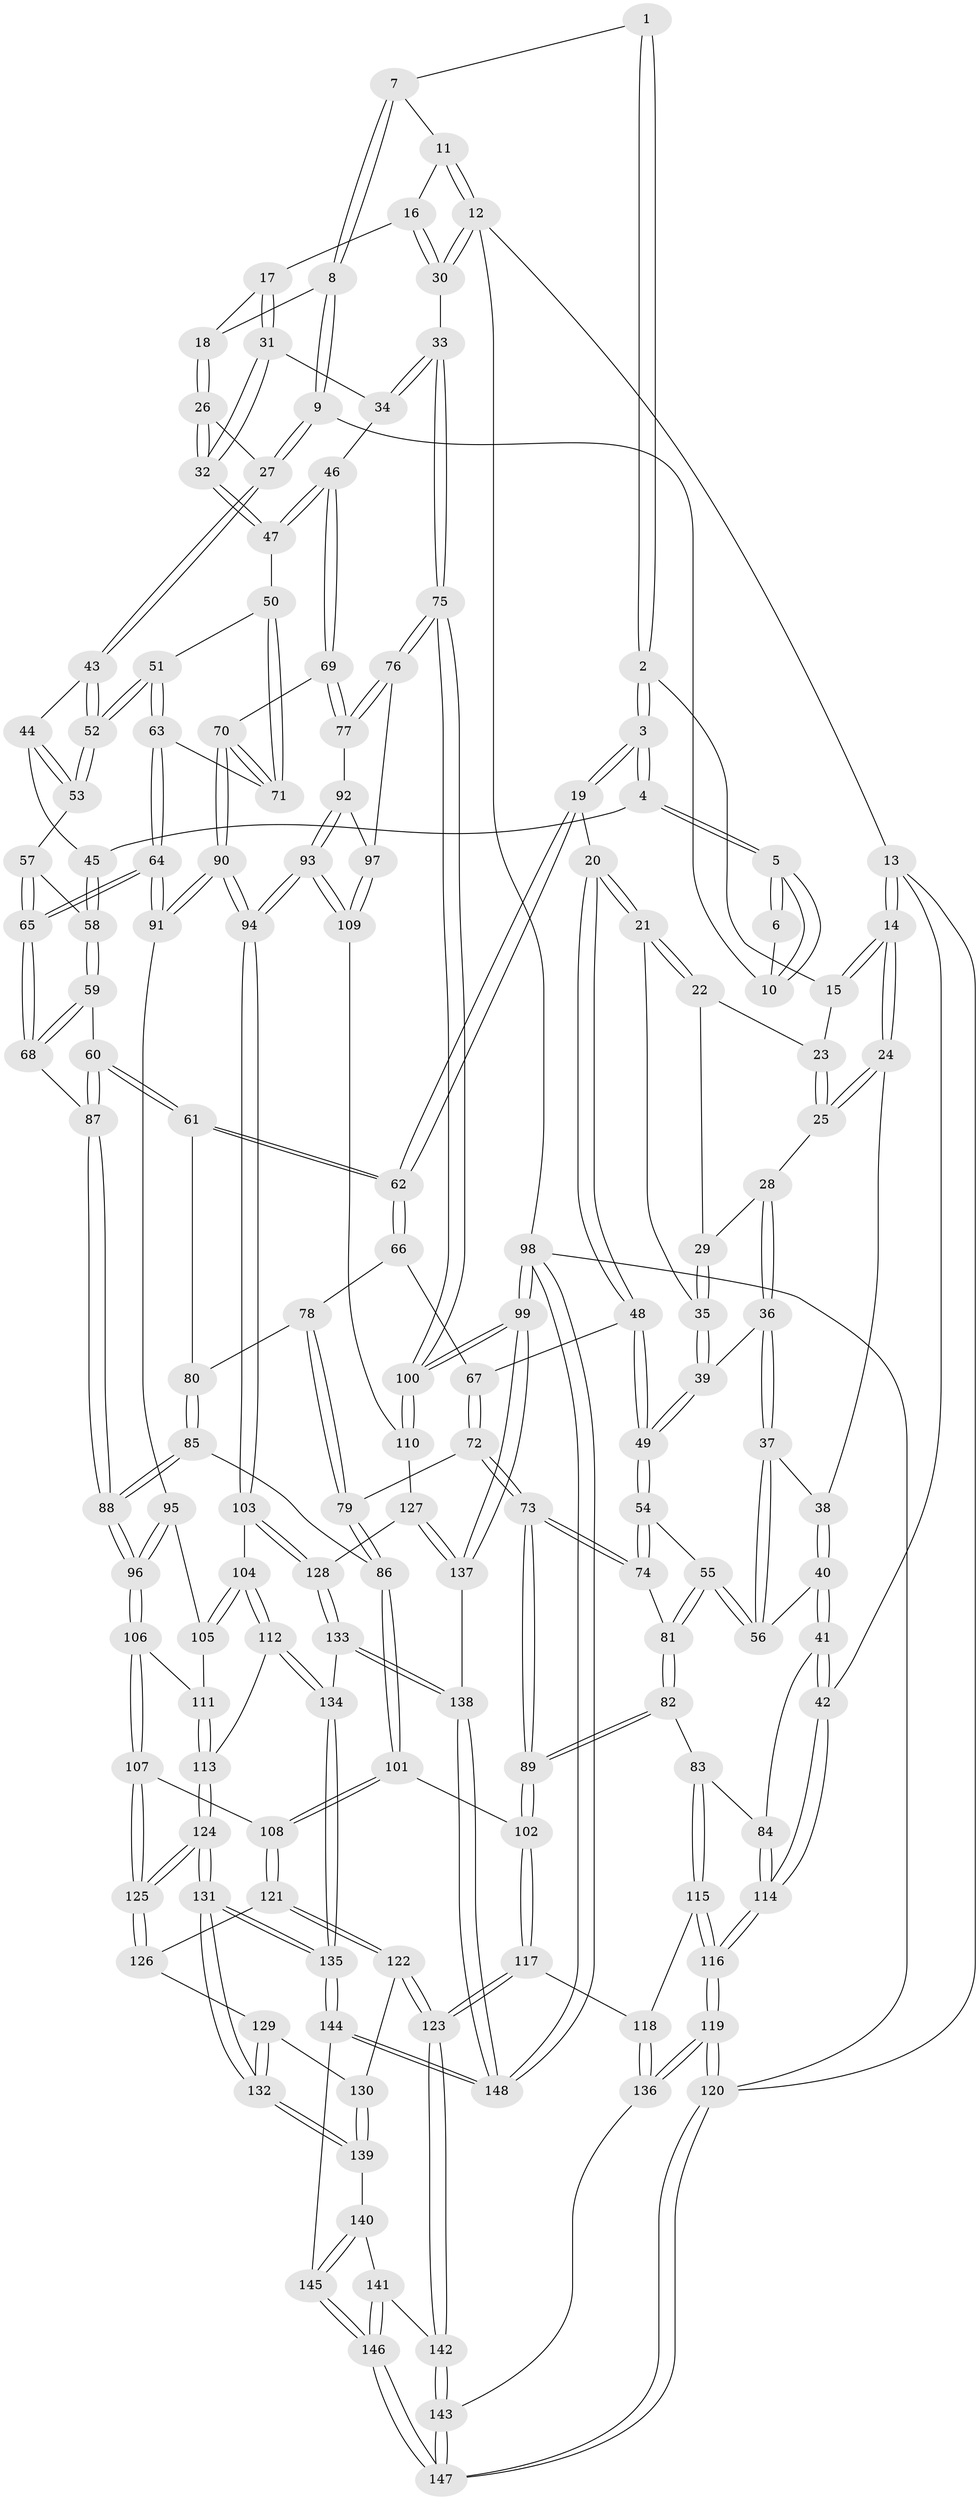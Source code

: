 // coarse degree distribution, {4: 0.43010752688172044, 5: 0.3548387096774194, 2: 0.010752688172043012, 7: 0.010752688172043012, 6: 0.08602150537634409, 3: 0.10752688172043011}
// Generated by graph-tools (version 1.1) at 2025/52/02/27/25 19:52:43]
// undirected, 148 vertices, 367 edges
graph export_dot {
graph [start="1"]
  node [color=gray90,style=filled];
  1 [pos="+0.7090480567362941+0"];
  2 [pos="+0.35381102879168047+0"];
  3 [pos="+0.47324795496905303+0.16673045318305613"];
  4 [pos="+0.47940735459022416+0.16774634899162497"];
  5 [pos="+0.4912860138622078+0.16404893908816665"];
  6 [pos="+0.6457500423139706+0"];
  7 [pos="+0.7791293930661435+0"];
  8 [pos="+0.7950895271874573+0"];
  9 [pos="+0.714136031567069+0.14405588663810023"];
  10 [pos="+0.6499287748163398+0.1341576545025909"];
  11 [pos="+0.9756534957483832+0"];
  12 [pos="+1+0"];
  13 [pos="+0+0"];
  14 [pos="+0+0"];
  15 [pos="+0.3176158677953246+0"];
  16 [pos="+0.9578934030221783+0.10152960154365388"];
  17 [pos="+0.9447362399583519+0.1072517853376209"];
  18 [pos="+0.8736791529854098+0.07452518546677382"];
  19 [pos="+0.44175851135986133+0.19927958079979488"];
  20 [pos="+0.42321608659415566+0.20928867721683506"];
  21 [pos="+0.37276866713263807+0.20188526291624154"];
  22 [pos="+0.24900185117532955+0.10571598771596331"];
  23 [pos="+0.25390113382235574+0.04391041322887195"];
  24 [pos="+0+0"];
  25 [pos="+0.15270248527634386+0.12706022591765648"];
  26 [pos="+0.7748547990772398+0.2105416262244228"];
  27 [pos="+0.7677247586596115+0.20920037576349576"];
  28 [pos="+0.18509654776120235+0.16555181778811484"];
  29 [pos="+0.2143534898982679+0.15390202333025052"];
  30 [pos="+1+0.11461407080469439"];
  31 [pos="+0.9237682212378058+0.18815119201695968"];
  32 [pos="+0.7850409017880559+0.21655105535800695"];
  33 [pos="+1+0.21165612291479846"];
  34 [pos="+0.9607744574711116+0.23673173465920241"];
  35 [pos="+0.3053938009090311+0.2068327709814233"];
  36 [pos="+0.16364585574178112+0.24642204629370923"];
  37 [pos="+0.13702191854596016+0.2597363307372442"];
  38 [pos="+0+0.004095739882978592"];
  39 [pos="+0.20879862354867268+0.2601707013056662"];
  40 [pos="+0.07236322877913856+0.32889177286459265"];
  41 [pos="+0.017681719066827535+0.3450244874189991"];
  42 [pos="+0+0.3852895800234987"];
  43 [pos="+0.7348036378492617+0.24627323914456123"];
  44 [pos="+0.6703778012650753+0.25767357920474515"];
  45 [pos="+0.5545718504560269+0.24470446280836797"];
  46 [pos="+0.9209588785776989+0.32950527561839704"];
  47 [pos="+0.8328955858775071+0.2946586976116174"];
  48 [pos="+0.36180441874311636+0.3075809276650538"];
  49 [pos="+0.27798604601407123+0.3479104862923922"];
  50 [pos="+0.8086687528451024+0.3414485292871044"];
  51 [pos="+0.7207937917451869+0.39611888549526786"];
  52 [pos="+0.7066672637530885+0.3303049740329027"];
  53 [pos="+0.6361057925805391+0.3191797031775579"];
  54 [pos="+0.2742641268495757+0.3548826636449351"];
  55 [pos="+0.12223317640226455+0.3690908013520295"];
  56 [pos="+0.08307360560245519+0.3280541032420352"];
  57 [pos="+0.6271579985457251+0.32036923353222907"];
  58 [pos="+0.5873816141798576+0.30826753832065656"];
  59 [pos="+0.5785185741667568+0.3459198629977544"];
  60 [pos="+0.505244369394901+0.39744646746413465"];
  61 [pos="+0.4956778984927826+0.3899376659978596"];
  62 [pos="+0.49492930041714484+0.3881382008709711"];
  63 [pos="+0.7206093583266564+0.3968817548108397"];
  64 [pos="+0.6822575930351326+0.4466010084047666"];
  65 [pos="+0.6583633839072285+0.43451111270262827"];
  66 [pos="+0.3832338273813065+0.36373446258926007"];
  67 [pos="+0.3767361023989719+0.3515277876755071"];
  68 [pos="+0.6229204845141217+0.4249136725522115"];
  69 [pos="+0.953261366964315+0.39430179239974816"];
  70 [pos="+0.8522009187029304+0.44083699797250075"];
  71 [pos="+0.8462778558870316+0.4361476718307707"];
  72 [pos="+0.31446490079517087+0.46870343282170124"];
  73 [pos="+0.29348674714181106+0.47100742368720655"];
  74 [pos="+0.2726193640103773+0.4115651965936675"];
  75 [pos="+1+0.4225386522531269"];
  76 [pos="+1+0.4194098206693275"];
  77 [pos="+0.9710962310274754+0.4029945592896639"];
  78 [pos="+0.3925001507979933+0.38918541114352895"];
  79 [pos="+0.35804051509795665+0.4699259283133109"];
  80 [pos="+0.43272423428118273+0.4157047873035153"];
  81 [pos="+0.1447328339594686+0.43043462221907935"];
  82 [pos="+0.14472983606457898+0.4862442423680977"];
  83 [pos="+0.10111804988594171+0.5219934772287633"];
  84 [pos="+0.09575334240978493+0.5187590792642423"];
  85 [pos="+0.4178199181151433+0.49626841536158095"];
  86 [pos="+0.41489812310904944+0.4973934685366763"];
  87 [pos="+0.5266105727338226+0.4457075307315923"];
  88 [pos="+0.5099577164218502+0.500478440917759"];
  89 [pos="+0.25939605036974794+0.5271435908517895"];
  90 [pos="+0.8060489123700876+0.574802960217912"];
  91 [pos="+0.6854953712730147+0.46831464516563454"];
  92 [pos="+0.9422670075160632+0.4847786247892242"];
  93 [pos="+0.833639022499426+0.5966326142102877"];
  94 [pos="+0.8147562514452724+0.6010052144687309"];
  95 [pos="+0.6701703905428271+0.4845196566281655"];
  96 [pos="+0.5421558344614377+0.5578399329569811"];
  97 [pos="+0.9606711888197371+0.5480544966328692"];
  98 [pos="+1+1"];
  99 [pos="+1+0.9209318382084685"];
  100 [pos="+1+0.6788799078491551"];
  101 [pos="+0.3962985864346264+0.5651216349547523"];
  102 [pos="+0.2702300360392987+0.5881744016879094"];
  103 [pos="+0.8063326141160234+0.6242092520582675"];
  104 [pos="+0.7901381525673203+0.6301523962790917"];
  105 [pos="+0.6561077368545534+0.5639719525152389"];
  106 [pos="+0.5419163606850473+0.5986841401179455"];
  107 [pos="+0.5411688422677363+0.603681075870718"];
  108 [pos="+0.43609199560197826+0.6227232366058112"];
  109 [pos="+0.9484973724961382+0.592667058266846"];
  110 [pos="+1+0.6258319957938915"];
  111 [pos="+0.654725461909053+0.5661993583586215"];
  112 [pos="+0.6912075225533364+0.6744355529152182"];
  113 [pos="+0.665789537814609+0.6704763412765229"];
  114 [pos="+0+0.3987179066762879"];
  115 [pos="+0.09452604504114755+0.559749507777522"];
  116 [pos="+0+0.6271884298820245"];
  117 [pos="+0.24036326575021064+0.7027206700609869"];
  118 [pos="+0.1466410320226342+0.7062105248974115"];
  119 [pos="+0+0.8277735527572263"];
  120 [pos="+0+1"];
  121 [pos="+0.4003210152241795+0.6792934254749847"];
  122 [pos="+0.3285450304598764+0.7243732275066131"];
  123 [pos="+0.2721399861844409+0.7279358307974277"];
  124 [pos="+0.5814922368004594+0.6722423007826553"];
  125 [pos="+0.5780601634255622+0.6691394371593455"];
  126 [pos="+0.4750444532033107+0.7152267274939561"];
  127 [pos="+0.8604484600250809+0.7398256405006693"];
  128 [pos="+0.8600898267611307+0.7396621085188948"];
  129 [pos="+0.4735651284295961+0.7352481239690113"];
  130 [pos="+0.42995229853746914+0.7935493272021141"];
  131 [pos="+0.5643620375108381+0.8202960635674368"];
  132 [pos="+0.5642305604087233+0.8202773604908982"];
  133 [pos="+0.7705377904620789+0.8325851583466465"];
  134 [pos="+0.7011975426881463+0.8349363415873989"];
  135 [pos="+0.6178052810010165+0.8918584520980621"];
  136 [pos="+0.06393475840847887+0.7571749320291624"];
  137 [pos="+1+0.8526382157413942"];
  138 [pos="+0.8359241112010918+0.9357055239718525"];
  139 [pos="+0.44873393386527866+0.8207632413085286"];
  140 [pos="+0.42698979902330103+0.863621535716939"];
  141 [pos="+0.30961704910340687+0.8495967387352569"];
  142 [pos="+0.2725213560819363+0.7320109526937899"];
  143 [pos="+0.17450454543243785+0.936532332787754"];
  144 [pos="+0.5848729944090408+1"];
  145 [pos="+0.4460541083259778+1"];
  146 [pos="+0.2806333602662055+1"];
  147 [pos="+0.23168466124559486+1"];
  148 [pos="+0.7273267387824099+1"];
  1 -- 2;
  1 -- 2;
  1 -- 7;
  2 -- 3;
  2 -- 3;
  2 -- 15;
  3 -- 4;
  3 -- 4;
  3 -- 19;
  3 -- 19;
  4 -- 5;
  4 -- 5;
  4 -- 45;
  5 -- 6;
  5 -- 6;
  5 -- 10;
  5 -- 10;
  6 -- 10;
  7 -- 8;
  7 -- 8;
  7 -- 11;
  8 -- 9;
  8 -- 9;
  8 -- 18;
  9 -- 10;
  9 -- 27;
  9 -- 27;
  11 -- 12;
  11 -- 12;
  11 -- 16;
  12 -- 13;
  12 -- 30;
  12 -- 30;
  12 -- 98;
  13 -- 14;
  13 -- 14;
  13 -- 42;
  13 -- 120;
  14 -- 15;
  14 -- 15;
  14 -- 24;
  14 -- 24;
  15 -- 23;
  16 -- 17;
  16 -- 30;
  16 -- 30;
  17 -- 18;
  17 -- 31;
  17 -- 31;
  18 -- 26;
  18 -- 26;
  19 -- 20;
  19 -- 62;
  19 -- 62;
  20 -- 21;
  20 -- 21;
  20 -- 48;
  20 -- 48;
  21 -- 22;
  21 -- 22;
  21 -- 35;
  22 -- 23;
  22 -- 29;
  23 -- 25;
  23 -- 25;
  24 -- 25;
  24 -- 25;
  24 -- 38;
  25 -- 28;
  26 -- 27;
  26 -- 32;
  26 -- 32;
  27 -- 43;
  27 -- 43;
  28 -- 29;
  28 -- 36;
  28 -- 36;
  29 -- 35;
  29 -- 35;
  30 -- 33;
  31 -- 32;
  31 -- 32;
  31 -- 34;
  32 -- 47;
  32 -- 47;
  33 -- 34;
  33 -- 34;
  33 -- 75;
  33 -- 75;
  34 -- 46;
  35 -- 39;
  35 -- 39;
  36 -- 37;
  36 -- 37;
  36 -- 39;
  37 -- 38;
  37 -- 56;
  37 -- 56;
  38 -- 40;
  38 -- 40;
  39 -- 49;
  39 -- 49;
  40 -- 41;
  40 -- 41;
  40 -- 56;
  41 -- 42;
  41 -- 42;
  41 -- 84;
  42 -- 114;
  42 -- 114;
  43 -- 44;
  43 -- 52;
  43 -- 52;
  44 -- 45;
  44 -- 53;
  44 -- 53;
  45 -- 58;
  45 -- 58;
  46 -- 47;
  46 -- 47;
  46 -- 69;
  46 -- 69;
  47 -- 50;
  48 -- 49;
  48 -- 49;
  48 -- 67;
  49 -- 54;
  49 -- 54;
  50 -- 51;
  50 -- 71;
  50 -- 71;
  51 -- 52;
  51 -- 52;
  51 -- 63;
  51 -- 63;
  52 -- 53;
  52 -- 53;
  53 -- 57;
  54 -- 55;
  54 -- 74;
  54 -- 74;
  55 -- 56;
  55 -- 56;
  55 -- 81;
  55 -- 81;
  57 -- 58;
  57 -- 65;
  57 -- 65;
  58 -- 59;
  58 -- 59;
  59 -- 60;
  59 -- 68;
  59 -- 68;
  60 -- 61;
  60 -- 61;
  60 -- 87;
  60 -- 87;
  61 -- 62;
  61 -- 62;
  61 -- 80;
  62 -- 66;
  62 -- 66;
  63 -- 64;
  63 -- 64;
  63 -- 71;
  64 -- 65;
  64 -- 65;
  64 -- 91;
  64 -- 91;
  65 -- 68;
  65 -- 68;
  66 -- 67;
  66 -- 78;
  67 -- 72;
  67 -- 72;
  68 -- 87;
  69 -- 70;
  69 -- 77;
  69 -- 77;
  70 -- 71;
  70 -- 71;
  70 -- 90;
  70 -- 90;
  72 -- 73;
  72 -- 73;
  72 -- 79;
  73 -- 74;
  73 -- 74;
  73 -- 89;
  73 -- 89;
  74 -- 81;
  75 -- 76;
  75 -- 76;
  75 -- 100;
  75 -- 100;
  76 -- 77;
  76 -- 77;
  76 -- 97;
  77 -- 92;
  78 -- 79;
  78 -- 79;
  78 -- 80;
  79 -- 86;
  79 -- 86;
  80 -- 85;
  80 -- 85;
  81 -- 82;
  81 -- 82;
  82 -- 83;
  82 -- 89;
  82 -- 89;
  83 -- 84;
  83 -- 115;
  83 -- 115;
  84 -- 114;
  84 -- 114;
  85 -- 86;
  85 -- 88;
  85 -- 88;
  86 -- 101;
  86 -- 101;
  87 -- 88;
  87 -- 88;
  88 -- 96;
  88 -- 96;
  89 -- 102;
  89 -- 102;
  90 -- 91;
  90 -- 91;
  90 -- 94;
  90 -- 94;
  91 -- 95;
  92 -- 93;
  92 -- 93;
  92 -- 97;
  93 -- 94;
  93 -- 94;
  93 -- 109;
  93 -- 109;
  94 -- 103;
  94 -- 103;
  95 -- 96;
  95 -- 96;
  95 -- 105;
  96 -- 106;
  96 -- 106;
  97 -- 109;
  97 -- 109;
  98 -- 99;
  98 -- 99;
  98 -- 148;
  98 -- 148;
  98 -- 120;
  99 -- 100;
  99 -- 100;
  99 -- 137;
  99 -- 137;
  100 -- 110;
  100 -- 110;
  101 -- 102;
  101 -- 108;
  101 -- 108;
  102 -- 117;
  102 -- 117;
  103 -- 104;
  103 -- 128;
  103 -- 128;
  104 -- 105;
  104 -- 105;
  104 -- 112;
  104 -- 112;
  105 -- 111;
  106 -- 107;
  106 -- 107;
  106 -- 111;
  107 -- 108;
  107 -- 125;
  107 -- 125;
  108 -- 121;
  108 -- 121;
  109 -- 110;
  110 -- 127;
  111 -- 113;
  111 -- 113;
  112 -- 113;
  112 -- 134;
  112 -- 134;
  113 -- 124;
  113 -- 124;
  114 -- 116;
  114 -- 116;
  115 -- 116;
  115 -- 116;
  115 -- 118;
  116 -- 119;
  116 -- 119;
  117 -- 118;
  117 -- 123;
  117 -- 123;
  118 -- 136;
  118 -- 136;
  119 -- 120;
  119 -- 120;
  119 -- 136;
  119 -- 136;
  120 -- 147;
  120 -- 147;
  121 -- 122;
  121 -- 122;
  121 -- 126;
  122 -- 123;
  122 -- 123;
  122 -- 130;
  123 -- 142;
  123 -- 142;
  124 -- 125;
  124 -- 125;
  124 -- 131;
  124 -- 131;
  125 -- 126;
  125 -- 126;
  126 -- 129;
  127 -- 128;
  127 -- 137;
  127 -- 137;
  128 -- 133;
  128 -- 133;
  129 -- 130;
  129 -- 132;
  129 -- 132;
  130 -- 139;
  130 -- 139;
  131 -- 132;
  131 -- 132;
  131 -- 135;
  131 -- 135;
  132 -- 139;
  132 -- 139;
  133 -- 134;
  133 -- 138;
  133 -- 138;
  134 -- 135;
  134 -- 135;
  135 -- 144;
  135 -- 144;
  136 -- 143;
  137 -- 138;
  138 -- 148;
  138 -- 148;
  139 -- 140;
  140 -- 141;
  140 -- 145;
  140 -- 145;
  141 -- 142;
  141 -- 146;
  141 -- 146;
  142 -- 143;
  142 -- 143;
  143 -- 147;
  143 -- 147;
  144 -- 145;
  144 -- 148;
  144 -- 148;
  145 -- 146;
  145 -- 146;
  146 -- 147;
  146 -- 147;
}
